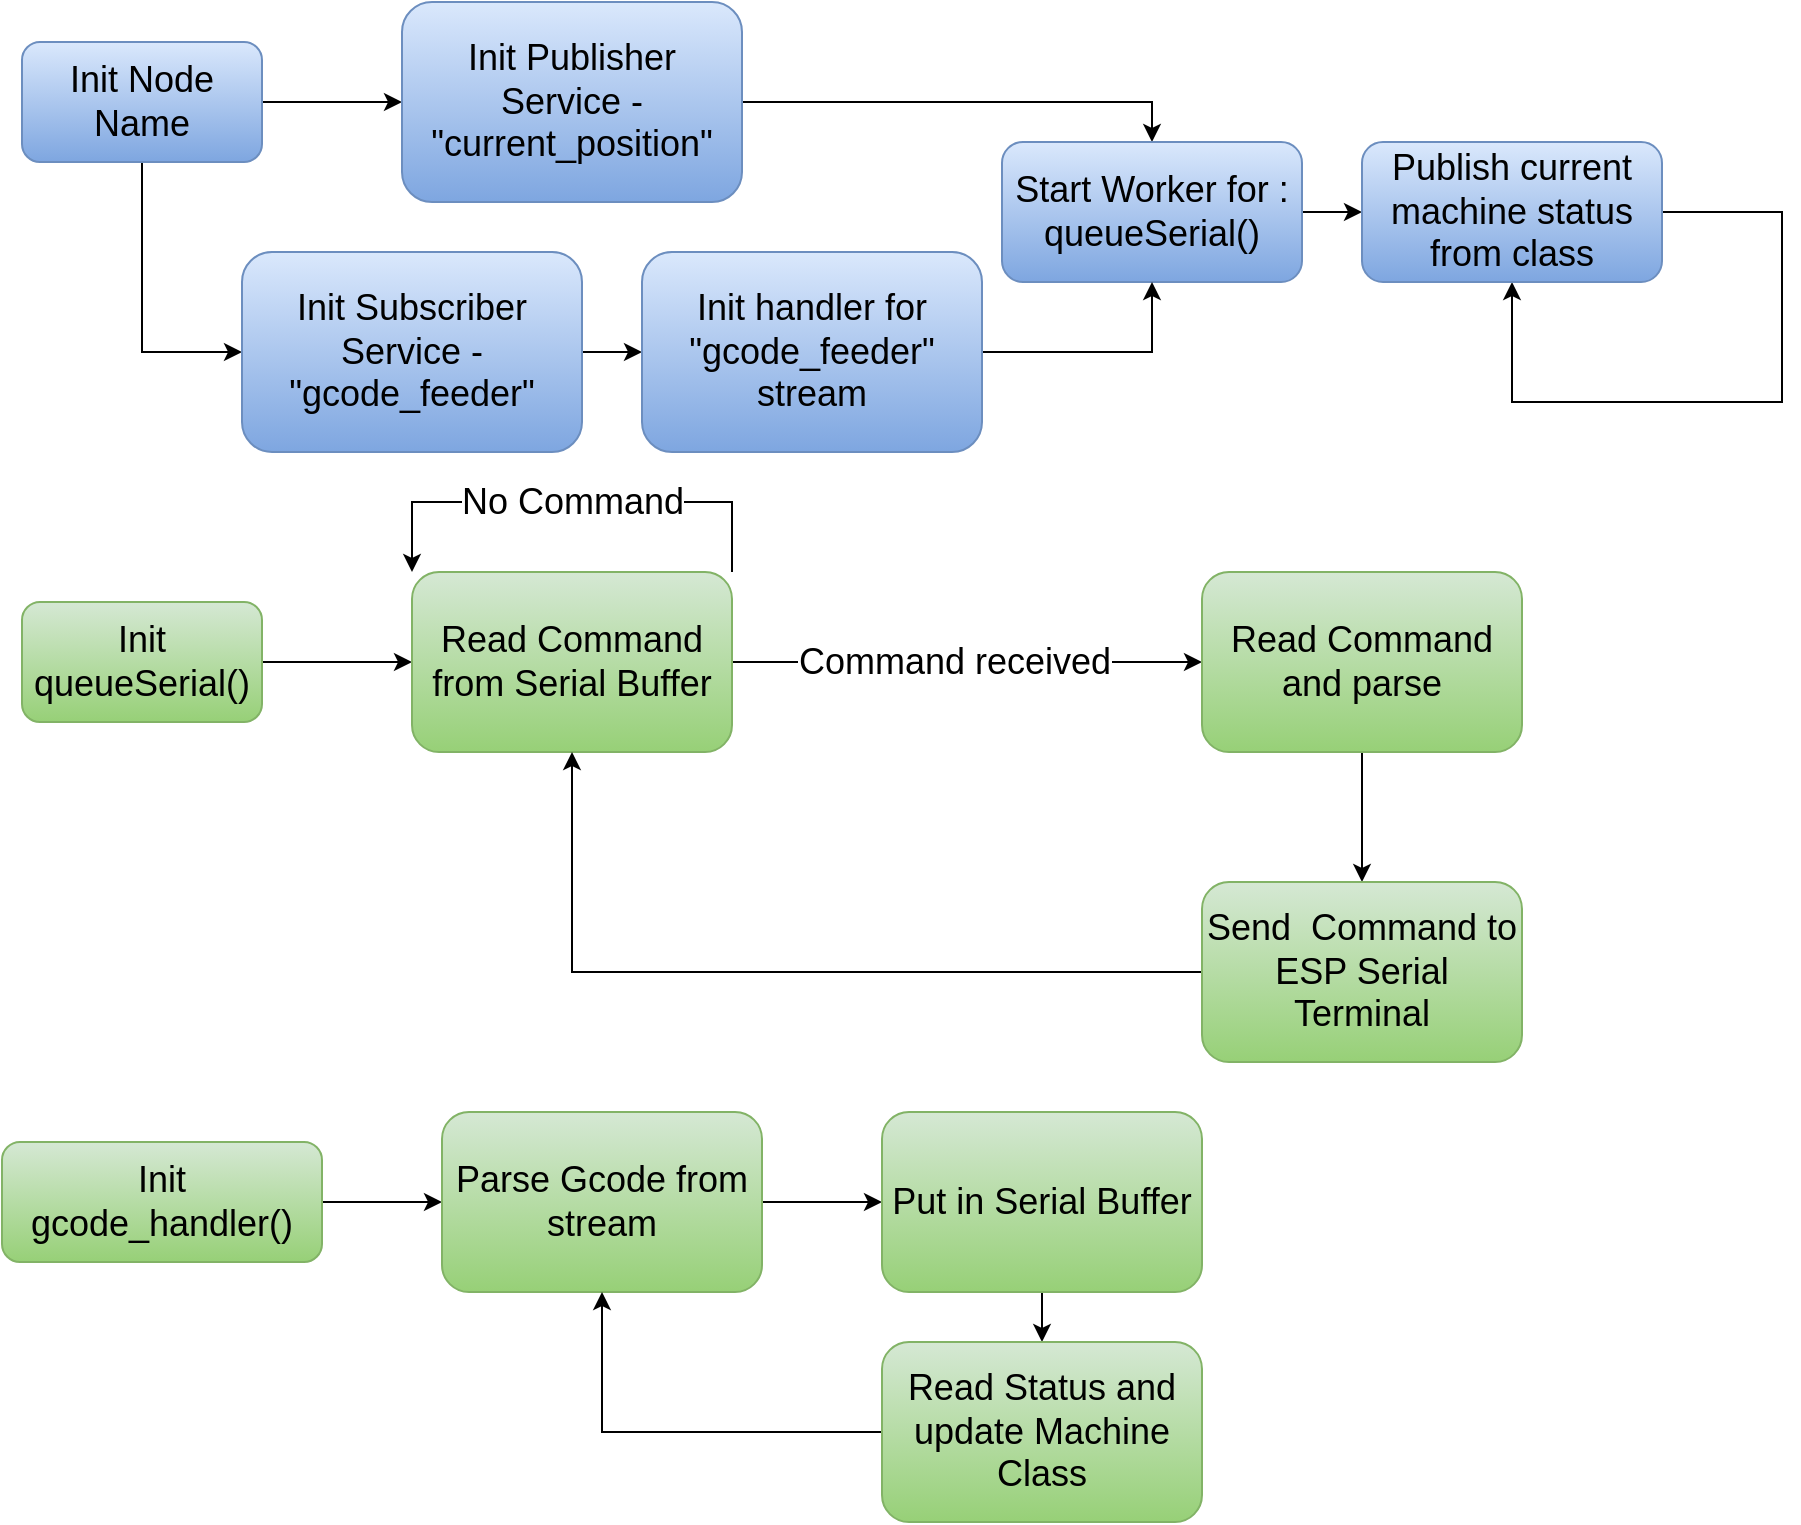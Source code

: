 <mxfile version="20.2.7" type="github" pages="2">
  <diagram name="ESP Node" id="c7558073-3199-34d8-9f00-42111426c3f3">
    <mxGraphModel dx="2062" dy="780" grid="1" gridSize="10" guides="1" tooltips="1" connect="1" arrows="1" fold="1" page="1" pageScale="1" pageWidth="826" pageHeight="1169" background="none" math="0" shadow="0">
      <root>
        <mxCell id="0" />
        <mxCell id="1" parent="0" />
        <mxCell id="GIicMz4sCmZAJAu6LZuT-5" style="edgeStyle=orthogonalEdgeStyle;rounded=0;orthogonalLoop=1;jettySize=auto;html=1;exitX=1;exitY=0.5;exitDx=0;exitDy=0;entryX=0;entryY=0.5;entryDx=0;entryDy=0;fontSize=18;" edge="1" parent="1" source="GIicMz4sCmZAJAu6LZuT-3" target="GIicMz4sCmZAJAu6LZuT-4">
          <mxGeometry relative="1" as="geometry" />
        </mxCell>
        <mxCell id="GIicMz4sCmZAJAu6LZuT-7" style="edgeStyle=orthogonalEdgeStyle;rounded=0;orthogonalLoop=1;jettySize=auto;html=1;exitX=0.5;exitY=1;exitDx=0;exitDy=0;entryX=0;entryY=0.5;entryDx=0;entryDy=0;fontSize=18;" edge="1" parent="1" source="GIicMz4sCmZAJAu6LZuT-3" target="GIicMz4sCmZAJAu6LZuT-6">
          <mxGeometry relative="1" as="geometry" />
        </mxCell>
        <mxCell id="GIicMz4sCmZAJAu6LZuT-3" value="Init Node Name" style="rounded=1;whiteSpace=wrap;html=1;fontSize=18;fillColor=#dae8fc;gradientColor=#7ea6e0;strokeColor=#6c8ebf;" vertex="1" parent="1">
          <mxGeometry x="60" y="380" width="120" height="60" as="geometry" />
        </mxCell>
        <mxCell id="GIicMz4sCmZAJAu6LZuT-11" style="edgeStyle=orthogonalEdgeStyle;rounded=0;orthogonalLoop=1;jettySize=auto;html=1;exitX=1;exitY=0.5;exitDx=0;exitDy=0;entryX=0.5;entryY=0;entryDx=0;entryDy=0;fontSize=18;" edge="1" parent="1" source="GIicMz4sCmZAJAu6LZuT-4" target="GIicMz4sCmZAJAu6LZuT-9">
          <mxGeometry relative="1" as="geometry" />
        </mxCell>
        <mxCell id="GIicMz4sCmZAJAu6LZuT-4" value="Init Publisher Service - &quot;current_position&quot;" style="rounded=1;whiteSpace=wrap;html=1;fontSize=18;fillColor=#dae8fc;gradientColor=#7ea6e0;strokeColor=#6c8ebf;" vertex="1" parent="1">
          <mxGeometry x="250" y="360" width="170" height="100" as="geometry" />
        </mxCell>
        <mxCell id="GIicMz4sCmZAJAu6LZuT-28" style="edgeStyle=orthogonalEdgeStyle;rounded=0;orthogonalLoop=1;jettySize=auto;html=1;exitX=1;exitY=0.5;exitDx=0;exitDy=0;entryX=0;entryY=0.5;entryDx=0;entryDy=0;fontSize=18;" edge="1" parent="1" source="GIicMz4sCmZAJAu6LZuT-6" target="GIicMz4sCmZAJAu6LZuT-27">
          <mxGeometry relative="1" as="geometry" />
        </mxCell>
        <mxCell id="GIicMz4sCmZAJAu6LZuT-6" value="Init Subscriber Service - &quot;gcode_feeder&quot;" style="rounded=1;whiteSpace=wrap;html=1;fontSize=18;fillColor=#dae8fc;gradientColor=#7ea6e0;strokeColor=#6c8ebf;" vertex="1" parent="1">
          <mxGeometry x="170" y="485" width="170" height="100" as="geometry" />
        </mxCell>
        <mxCell id="GIicMz4sCmZAJAu6LZuT-12" style="edgeStyle=orthogonalEdgeStyle;rounded=0;orthogonalLoop=1;jettySize=auto;html=1;exitX=1;exitY=0.5;exitDx=0;exitDy=0;fontSize=18;entryX=0;entryY=0.5;entryDx=0;entryDy=0;" edge="1" parent="1" source="GIicMz4sCmZAJAu6LZuT-9" target="GIicMz4sCmZAJAu6LZuT-13">
          <mxGeometry relative="1" as="geometry">
            <mxPoint x="780" y="465" as="targetPoint" />
          </mxGeometry>
        </mxCell>
        <mxCell id="GIicMz4sCmZAJAu6LZuT-9" value="Start Worker for : queueSerial()" style="rounded=1;whiteSpace=wrap;html=1;fontSize=18;fillColor=#dae8fc;gradientColor=#7ea6e0;strokeColor=#6c8ebf;" vertex="1" parent="1">
          <mxGeometry x="550" y="430" width="150" height="70" as="geometry" />
        </mxCell>
        <mxCell id="GIicMz4sCmZAJAu6LZuT-14" style="edgeStyle=orthogonalEdgeStyle;rounded=0;orthogonalLoop=1;jettySize=auto;html=1;exitX=1;exitY=0.5;exitDx=0;exitDy=0;fontSize=18;entryX=0.5;entryY=1;entryDx=0;entryDy=0;" edge="1" parent="1" source="GIicMz4sCmZAJAu6LZuT-13" target="GIicMz4sCmZAJAu6LZuT-13">
          <mxGeometry relative="1" as="geometry">
            <mxPoint x="920" y="540" as="targetPoint" />
            <Array as="points">
              <mxPoint x="940" y="465" />
              <mxPoint x="940" y="560" />
              <mxPoint x="805" y="560" />
            </Array>
          </mxGeometry>
        </mxCell>
        <mxCell id="GIicMz4sCmZAJAu6LZuT-13" value="Publish current machine status from class" style="rounded=1;whiteSpace=wrap;html=1;fontSize=18;fillColor=#dae8fc;gradientColor=#7ea6e0;strokeColor=#6c8ebf;" vertex="1" parent="1">
          <mxGeometry x="730" y="430" width="150" height="70" as="geometry" />
        </mxCell>
        <mxCell id="GIicMz4sCmZAJAu6LZuT-16" style="edgeStyle=orthogonalEdgeStyle;rounded=0;orthogonalLoop=1;jettySize=auto;html=1;exitX=1;exitY=0.5;exitDx=0;exitDy=0;fontSize=18;entryX=0;entryY=0.5;entryDx=0;entryDy=0;" edge="1" parent="1" source="GIicMz4sCmZAJAu6LZuT-15" target="GIicMz4sCmZAJAu6LZuT-18">
          <mxGeometry relative="1" as="geometry">
            <mxPoint x="310" y="690" as="targetPoint" />
          </mxGeometry>
        </mxCell>
        <mxCell id="GIicMz4sCmZAJAu6LZuT-15" value="Init queueSerial()" style="rounded=1;whiteSpace=wrap;html=1;fontSize=18;fillColor=#d5e8d4;gradientColor=#97d077;strokeColor=#82b366;" vertex="1" parent="1">
          <mxGeometry x="60" y="660" width="120" height="60" as="geometry" />
        </mxCell>
        <mxCell id="GIicMz4sCmZAJAu6LZuT-19" style="edgeStyle=orthogonalEdgeStyle;rounded=0;orthogonalLoop=1;jettySize=auto;html=1;exitX=1;exitY=0.5;exitDx=0;exitDy=0;fontSize=18;entryX=0;entryY=0.5;entryDx=0;entryDy=0;" edge="1" parent="1" source="GIicMz4sCmZAJAu6LZuT-18" target="GIicMz4sCmZAJAu6LZuT-23">
          <mxGeometry relative="1" as="geometry">
            <mxPoint x="690" y="690" as="targetPoint" />
          </mxGeometry>
        </mxCell>
        <mxCell id="GIicMz4sCmZAJAu6LZuT-22" value="Command received" style="edgeLabel;html=1;align=center;verticalAlign=middle;resizable=0;points=[];fontSize=18;" vertex="1" connectable="0" parent="GIicMz4sCmZAJAu6LZuT-19">
          <mxGeometry x="-0.248" y="-1" relative="1" as="geometry">
            <mxPoint x="22" y="-1" as="offset" />
          </mxGeometry>
        </mxCell>
        <mxCell id="GIicMz4sCmZAJAu6LZuT-18" value="Read Command from Serial Buffer" style="rounded=1;whiteSpace=wrap;html=1;fontSize=18;fillColor=#d5e8d4;gradientColor=#97d077;strokeColor=#82b366;" vertex="1" parent="1">
          <mxGeometry x="255" y="645" width="160" height="90" as="geometry" />
        </mxCell>
        <mxCell id="GIicMz4sCmZAJAu6LZuT-20" style="edgeStyle=orthogonalEdgeStyle;rounded=0;orthogonalLoop=1;jettySize=auto;html=1;exitX=1;exitY=0;exitDx=0;exitDy=0;entryX=0;entryY=0;entryDx=0;entryDy=0;fontSize=18;" edge="1" parent="1" source="GIicMz4sCmZAJAu6LZuT-18" target="GIicMz4sCmZAJAu6LZuT-18">
          <mxGeometry relative="1" as="geometry">
            <Array as="points">
              <mxPoint x="415" y="610" />
              <mxPoint x="255" y="610" />
            </Array>
          </mxGeometry>
        </mxCell>
        <mxCell id="GIicMz4sCmZAJAu6LZuT-21" value="No Command" style="edgeLabel;html=1;align=center;verticalAlign=middle;resizable=0;points=[];fontSize=18;" vertex="1" connectable="0" parent="GIicMz4sCmZAJAu6LZuT-20">
          <mxGeometry x="0.228" y="3" relative="1" as="geometry">
            <mxPoint x="26" y="-3" as="offset" />
          </mxGeometry>
        </mxCell>
        <mxCell id="GIicMz4sCmZAJAu6LZuT-25" style="edgeStyle=orthogonalEdgeStyle;rounded=0;orthogonalLoop=1;jettySize=auto;html=1;exitX=0.5;exitY=1;exitDx=0;exitDy=0;entryX=0.5;entryY=0;entryDx=0;entryDy=0;fontSize=18;" edge="1" parent="1" source="GIicMz4sCmZAJAu6LZuT-23" target="GIicMz4sCmZAJAu6LZuT-24">
          <mxGeometry relative="1" as="geometry" />
        </mxCell>
        <mxCell id="GIicMz4sCmZAJAu6LZuT-23" value="Read Command and parse" style="rounded=1;whiteSpace=wrap;html=1;fontSize=18;fillColor=#d5e8d4;gradientColor=#97d077;strokeColor=#82b366;" vertex="1" parent="1">
          <mxGeometry x="650" y="645" width="160" height="90" as="geometry" />
        </mxCell>
        <mxCell id="GIicMz4sCmZAJAu6LZuT-26" style="edgeStyle=orthogonalEdgeStyle;rounded=0;orthogonalLoop=1;jettySize=auto;html=1;exitX=0;exitY=0.5;exitDx=0;exitDy=0;entryX=0.5;entryY=1;entryDx=0;entryDy=0;fontSize=18;" edge="1" parent="1" source="GIicMz4sCmZAJAu6LZuT-24" target="GIicMz4sCmZAJAu6LZuT-18">
          <mxGeometry relative="1" as="geometry" />
        </mxCell>
        <mxCell id="GIicMz4sCmZAJAu6LZuT-24" value="Send&amp;nbsp; Command to ESP Serial Terminal" style="rounded=1;whiteSpace=wrap;html=1;fontSize=18;fillColor=#d5e8d4;gradientColor=#97d077;strokeColor=#82b366;" vertex="1" parent="1">
          <mxGeometry x="650" y="800" width="160" height="90" as="geometry" />
        </mxCell>
        <mxCell id="GIicMz4sCmZAJAu6LZuT-29" style="edgeStyle=orthogonalEdgeStyle;rounded=0;orthogonalLoop=1;jettySize=auto;html=1;exitX=1;exitY=0.5;exitDx=0;exitDy=0;entryX=0.5;entryY=1;entryDx=0;entryDy=0;fontSize=18;" edge="1" parent="1" source="GIicMz4sCmZAJAu6LZuT-27" target="GIicMz4sCmZAJAu6LZuT-9">
          <mxGeometry relative="1" as="geometry" />
        </mxCell>
        <mxCell id="GIicMz4sCmZAJAu6LZuT-27" value="Init handler for &quot;gcode_feeder&quot; stream" style="rounded=1;whiteSpace=wrap;html=1;fontSize=18;fillColor=#dae8fc;gradientColor=#7ea6e0;strokeColor=#6c8ebf;" vertex="1" parent="1">
          <mxGeometry x="370" y="485" width="170" height="100" as="geometry" />
        </mxCell>
        <mxCell id="GIicMz4sCmZAJAu6LZuT-32" style="edgeStyle=orthogonalEdgeStyle;rounded=0;orthogonalLoop=1;jettySize=auto;html=1;exitX=1;exitY=0.5;exitDx=0;exitDy=0;entryX=0;entryY=0.5;entryDx=0;entryDy=0;fontSize=18;" edge="1" parent="1" source="GIicMz4sCmZAJAu6LZuT-30" target="GIicMz4sCmZAJAu6LZuT-31">
          <mxGeometry relative="1" as="geometry" />
        </mxCell>
        <mxCell id="GIicMz4sCmZAJAu6LZuT-30" value="Init gcode_handler() " style="rounded=1;whiteSpace=wrap;html=1;fontSize=18;fillColor=#d5e8d4;gradientColor=#97d077;strokeColor=#82b366;" vertex="1" parent="1">
          <mxGeometry x="50" y="930" width="160" height="60" as="geometry" />
        </mxCell>
        <mxCell id="GIicMz4sCmZAJAu6LZuT-34" style="edgeStyle=orthogonalEdgeStyle;rounded=0;orthogonalLoop=1;jettySize=auto;html=1;exitX=1;exitY=0.5;exitDx=0;exitDy=0;entryX=0;entryY=0.5;entryDx=0;entryDy=0;fontSize=18;" edge="1" parent="1" source="GIicMz4sCmZAJAu6LZuT-31" target="GIicMz4sCmZAJAu6LZuT-33">
          <mxGeometry relative="1" as="geometry" />
        </mxCell>
        <mxCell id="GIicMz4sCmZAJAu6LZuT-31" value="Parse Gcode from stream" style="rounded=1;whiteSpace=wrap;html=1;fontSize=18;fillColor=#d5e8d4;gradientColor=#97d077;strokeColor=#82b366;" vertex="1" parent="1">
          <mxGeometry x="270" y="915" width="160" height="90" as="geometry" />
        </mxCell>
        <mxCell id="GIicMz4sCmZAJAu6LZuT-36" style="edgeStyle=orthogonalEdgeStyle;rounded=0;orthogonalLoop=1;jettySize=auto;html=1;exitX=0.5;exitY=1;exitDx=0;exitDy=0;entryX=0.5;entryY=0;entryDx=0;entryDy=0;fontSize=18;" edge="1" parent="1" source="GIicMz4sCmZAJAu6LZuT-33" target="GIicMz4sCmZAJAu6LZuT-35">
          <mxGeometry relative="1" as="geometry" />
        </mxCell>
        <mxCell id="GIicMz4sCmZAJAu6LZuT-33" value="Put in Serial Buffer" style="rounded=1;whiteSpace=wrap;html=1;fontSize=18;fillColor=#d5e8d4;gradientColor=#97d077;strokeColor=#82b366;" vertex="1" parent="1">
          <mxGeometry x="490" y="915" width="160" height="90" as="geometry" />
        </mxCell>
        <mxCell id="GIicMz4sCmZAJAu6LZuT-37" style="edgeStyle=orthogonalEdgeStyle;rounded=0;orthogonalLoop=1;jettySize=auto;html=1;exitX=0;exitY=0.5;exitDx=0;exitDy=0;entryX=0.5;entryY=1;entryDx=0;entryDy=0;fontSize=18;" edge="1" parent="1" source="GIicMz4sCmZAJAu6LZuT-35" target="GIicMz4sCmZAJAu6LZuT-31">
          <mxGeometry relative="1" as="geometry" />
        </mxCell>
        <mxCell id="GIicMz4sCmZAJAu6LZuT-35" value="Read Status and update Machine Class" style="rounded=1;whiteSpace=wrap;html=1;fontSize=18;fillColor=#d5e8d4;gradientColor=#97d077;strokeColor=#82b366;" vertex="1" parent="1">
          <mxGeometry x="490" y="1030" width="160" height="90" as="geometry" />
        </mxCell>
      </root>
    </mxGraphModel>
  </diagram>
  <diagram id="EnJ13aC3PNFj5qQR-4Yi" name="Ruby Web UI">
    <mxGraphModel dx="2062" dy="780" grid="1" gridSize="10" guides="1" tooltips="1" connect="1" arrows="1" fold="1" page="1" pageScale="1" pageWidth="850" pageHeight="1100" math="0" shadow="0">
      <root>
        <mxCell id="0" />
        <mxCell id="1" parent="0" />
        <mxCell id="uVHy9OdmD0yxwRR3q8am-6" value="" style="group" vertex="1" connectable="0" parent="1">
          <mxGeometry x="60" y="120" width="260" height="260" as="geometry" />
        </mxCell>
        <mxCell id="uVHy9OdmD0yxwRR3q8am-1" value="" style="whiteSpace=wrap;html=1;aspect=fixed;fillColor=#d5e8d4;gradientColor=#97d077;strokeColor=#82b366;" vertex="1" parent="uVHy9OdmD0yxwRR3q8am-6">
          <mxGeometry width="260" height="260" as="geometry" />
        </mxCell>
        <mxCell id="uVHy9OdmD0yxwRR3q8am-2" value="&lt;font style=&quot;font-size: 18px;&quot;&gt;Analyses&lt;/font&gt;" style="text;html=1;strokeColor=none;fillColor=none;align=center;verticalAlign=middle;whiteSpace=wrap;rounded=0;" vertex="1" parent="uVHy9OdmD0yxwRR3q8am-6">
          <mxGeometry x="30" y="20" width="120" height="30" as="geometry" />
        </mxCell>
        <mxCell id="uVHy9OdmD0yxwRR3q8am-3" value="New Analysis Builder Grid" style="rounded=1;whiteSpace=wrap;html=1;fontSize=18;fillColor=#fff2cc;gradientColor=#ffd966;strokeColor=#d6b656;" vertex="1" parent="uVHy9OdmD0yxwRR3q8am-6">
          <mxGeometry x="45" y="70" width="170" height="80" as="geometry" />
        </mxCell>
        <mxCell id="uVHy9OdmD0yxwRR3q8am-4" value="Edit Analysis Grid " style="rounded=1;whiteSpace=wrap;html=1;fontSize=18;fillColor=#fff2cc;gradientColor=#ffd966;strokeColor=#d6b656;" vertex="1" parent="uVHy9OdmD0yxwRR3q8am-6">
          <mxGeometry x="45" y="160" width="170" height="80" as="geometry" />
        </mxCell>
        <mxCell id="uVHy9OdmD0yxwRR3q8am-7" value="" style="group" vertex="1" connectable="0" parent="1">
          <mxGeometry x="390" y="120" width="260" height="260" as="geometry" />
        </mxCell>
        <mxCell id="uVHy9OdmD0yxwRR3q8am-8" value="" style="whiteSpace=wrap;html=1;aspect=fixed;fillColor=#d5e8d4;gradientColor=#97d077;strokeColor=#82b366;" vertex="1" parent="uVHy9OdmD0yxwRR3q8am-7">
          <mxGeometry width="260" height="260" as="geometry" />
        </mxCell>
        <mxCell id="uVHy9OdmD0yxwRR3q8am-9" value="&lt;font style=&quot;font-size: 18px;&quot;&gt;Dashboard&lt;/font&gt;" style="text;html=1;strokeColor=none;fillColor=none;align=center;verticalAlign=middle;whiteSpace=wrap;rounded=0;" vertex="1" parent="uVHy9OdmD0yxwRR3q8am-7">
          <mxGeometry x="30" y="20" width="120" height="30" as="geometry" />
        </mxCell>
        <mxCell id="uVHy9OdmD0yxwRR3q8am-10" value="Machine Status" style="rounded=1;whiteSpace=wrap;html=1;fontSize=18;fillColor=#fff2cc;gradientColor=#ffd966;strokeColor=#d6b656;" vertex="1" parent="uVHy9OdmD0yxwRR3q8am-7">
          <mxGeometry x="45" y="70" width="170" height="80" as="geometry" />
        </mxCell>
        <mxCell id="uVHy9OdmD0yxwRR3q8am-11" value="Manual Gcode Controls" style="rounded=1;whiteSpace=wrap;html=1;fontSize=18;fillColor=#fff2cc;gradientColor=#ffd966;strokeColor=#d6b656;" vertex="1" parent="uVHy9OdmD0yxwRR3q8am-7">
          <mxGeometry x="45" y="160" width="170" height="80" as="geometry" />
        </mxCell>
        <mxCell id="uVHy9OdmD0yxwRR3q8am-12" value="" style="group" vertex="1" connectable="0" parent="1">
          <mxGeometry x="390" y="420" width="260" height="260" as="geometry" />
        </mxCell>
        <mxCell id="uVHy9OdmD0yxwRR3q8am-13" value="" style="whiteSpace=wrap;html=1;aspect=fixed;fillColor=#d5e8d4;gradientColor=#97d077;strokeColor=#82b366;" vertex="1" parent="uVHy9OdmD0yxwRR3q8am-12">
          <mxGeometry width="260" height="260" as="geometry" />
        </mxCell>
        <mxCell id="uVHy9OdmD0yxwRR3q8am-14" value="&lt;font style=&quot;font-size: 18px;&quot;&gt;Programs&lt;/font&gt;" style="text;html=1;strokeColor=none;fillColor=none;align=center;verticalAlign=middle;whiteSpace=wrap;rounded=0;" vertex="1" parent="uVHy9OdmD0yxwRR3q8am-12">
          <mxGeometry x="30" y="20" width="120" height="30" as="geometry" />
        </mxCell>
        <mxCell id="uVHy9OdmD0yxwRR3q8am-15" value="New Program Editor" style="rounded=1;whiteSpace=wrap;html=1;fontSize=18;fillColor=#fff2cc;gradientColor=#ffd966;strokeColor=#d6b656;" vertex="1" parent="uVHy9OdmD0yxwRR3q8am-12">
          <mxGeometry x="45" y="70" width="170" height="80" as="geometry" />
        </mxCell>
        <mxCell id="uVHy9OdmD0yxwRR3q8am-16" value="Run/Delete Program" style="rounded=1;whiteSpace=wrap;html=1;fontSize=18;fillColor=#fff2cc;gradientColor=#ffd966;strokeColor=#d6b656;" vertex="1" parent="uVHy9OdmD0yxwRR3q8am-12">
          <mxGeometry x="45" y="160" width="170" height="80" as="geometry" />
        </mxCell>
        <mxCell id="uVHy9OdmD0yxwRR3q8am-17" value="" style="group" vertex="1" connectable="0" parent="1">
          <mxGeometry x="60" y="420" width="260" height="260" as="geometry" />
        </mxCell>
        <mxCell id="uVHy9OdmD0yxwRR3q8am-18" value="" style="whiteSpace=wrap;html=1;aspect=fixed;fillColor=#d5e8d4;gradientColor=#97d077;strokeColor=#82b366;" vertex="1" parent="uVHy9OdmD0yxwRR3q8am-17">
          <mxGeometry width="260" height="260" as="geometry" />
        </mxCell>
        <mxCell id="uVHy9OdmD0yxwRR3q8am-19" value="&lt;font style=&quot;font-size: 18px;&quot;&gt;Machine Settings&lt;/font&gt;" style="text;html=1;strokeColor=none;fillColor=none;align=center;verticalAlign=middle;whiteSpace=wrap;rounded=0;" vertex="1" parent="uVHy9OdmD0yxwRR3q8am-17">
          <mxGeometry x="30" y="20" width="160" height="30" as="geometry" />
        </mxCell>
        <mxCell id="uVHy9OdmD0yxwRR3q8am-20" value="Edit Settings" style="rounded=1;whiteSpace=wrap;html=1;fontSize=18;fillColor=#fff2cc;gradientColor=#ffd966;strokeColor=#d6b656;" vertex="1" parent="uVHy9OdmD0yxwRR3q8am-17">
          <mxGeometry x="45" y="70" width="170" height="80" as="geometry" />
        </mxCell>
      </root>
    </mxGraphModel>
  </diagram>
</mxfile>
